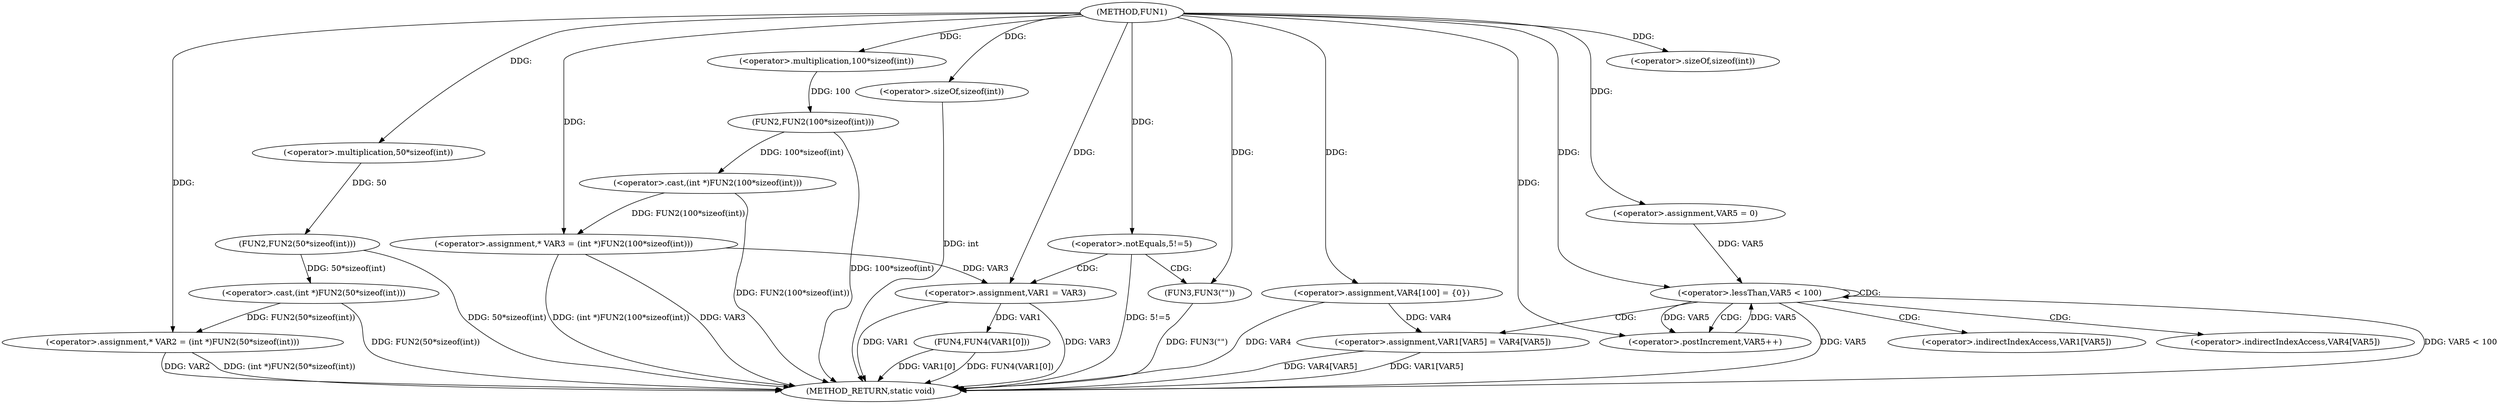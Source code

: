 digraph FUN1 {  
"1000100" [label = "(METHOD,FUN1)" ]
"1000162" [label = "(METHOD_RETURN,static void)" ]
"1000104" [label = "(<operator>.assignment,* VAR2 = (int *)FUN2(50*sizeof(int)))" ]
"1000106" [label = "(<operator>.cast,(int *)FUN2(50*sizeof(int)))" ]
"1000108" [label = "(FUN2,FUN2(50*sizeof(int)))" ]
"1000109" [label = "(<operator>.multiplication,50*sizeof(int))" ]
"1000111" [label = "(<operator>.sizeOf,sizeof(int))" ]
"1000114" [label = "(<operator>.assignment,* VAR3 = (int *)FUN2(100*sizeof(int)))" ]
"1000116" [label = "(<operator>.cast,(int *)FUN2(100*sizeof(int)))" ]
"1000118" [label = "(FUN2,FUN2(100*sizeof(int)))" ]
"1000119" [label = "(<operator>.multiplication,100*sizeof(int))" ]
"1000121" [label = "(<operator>.sizeOf,sizeof(int))" ]
"1000124" [label = "(<operator>.notEquals,5!=5)" ]
"1000128" [label = "(FUN3,FUN3(\"\"))" ]
"1000132" [label = "(<operator>.assignment,VAR1 = VAR3)" ]
"1000137" [label = "(<operator>.assignment,VAR4[100] = {0})" ]
"1000142" [label = "(<operator>.assignment,VAR5 = 0)" ]
"1000145" [label = "(<operator>.lessThan,VAR5 < 100)" ]
"1000148" [label = "(<operator>.postIncrement,VAR5++)" ]
"1000151" [label = "(<operator>.assignment,VAR1[VAR5] = VAR4[VAR5])" ]
"1000158" [label = "(FUN4,FUN4(VAR1[0]))" ]
"1000152" [label = "(<operator>.indirectIndexAccess,VAR1[VAR5])" ]
"1000155" [label = "(<operator>.indirectIndexAccess,VAR4[VAR5])" ]
  "1000158" -> "1000162"  [ label = "DDG: VAR1[0]"] 
  "1000106" -> "1000162"  [ label = "DDG: FUN2(50*sizeof(int))"] 
  "1000104" -> "1000162"  [ label = "DDG: VAR2"] 
  "1000151" -> "1000162"  [ label = "DDG: VAR1[VAR5]"] 
  "1000116" -> "1000162"  [ label = "DDG: FUN2(100*sizeof(int))"] 
  "1000132" -> "1000162"  [ label = "DDG: VAR1"] 
  "1000118" -> "1000162"  [ label = "DDG: 100*sizeof(int)"] 
  "1000145" -> "1000162"  [ label = "DDG: VAR5"] 
  "1000114" -> "1000162"  [ label = "DDG: (int *)FUN2(100*sizeof(int))"] 
  "1000124" -> "1000162"  [ label = "DDG: 5!=5"] 
  "1000151" -> "1000162"  [ label = "DDG: VAR4[VAR5]"] 
  "1000158" -> "1000162"  [ label = "DDG: FUN4(VAR1[0])"] 
  "1000132" -> "1000162"  [ label = "DDG: VAR3"] 
  "1000114" -> "1000162"  [ label = "DDG: VAR3"] 
  "1000121" -> "1000162"  [ label = "DDG: int"] 
  "1000145" -> "1000162"  [ label = "DDG: VAR5 < 100"] 
  "1000128" -> "1000162"  [ label = "DDG: FUN3(\"\")"] 
  "1000137" -> "1000162"  [ label = "DDG: VAR4"] 
  "1000104" -> "1000162"  [ label = "DDG: (int *)FUN2(50*sizeof(int))"] 
  "1000108" -> "1000162"  [ label = "DDG: 50*sizeof(int)"] 
  "1000106" -> "1000104"  [ label = "DDG: FUN2(50*sizeof(int))"] 
  "1000100" -> "1000104"  [ label = "DDG: "] 
  "1000108" -> "1000106"  [ label = "DDG: 50*sizeof(int)"] 
  "1000109" -> "1000108"  [ label = "DDG: 50"] 
  "1000100" -> "1000109"  [ label = "DDG: "] 
  "1000100" -> "1000111"  [ label = "DDG: "] 
  "1000116" -> "1000114"  [ label = "DDG: FUN2(100*sizeof(int))"] 
  "1000100" -> "1000114"  [ label = "DDG: "] 
  "1000118" -> "1000116"  [ label = "DDG: 100*sizeof(int)"] 
  "1000119" -> "1000118"  [ label = "DDG: 100"] 
  "1000100" -> "1000119"  [ label = "DDG: "] 
  "1000100" -> "1000121"  [ label = "DDG: "] 
  "1000100" -> "1000124"  [ label = "DDG: "] 
  "1000100" -> "1000128"  [ label = "DDG: "] 
  "1000114" -> "1000132"  [ label = "DDG: VAR3"] 
  "1000100" -> "1000132"  [ label = "DDG: "] 
  "1000100" -> "1000137"  [ label = "DDG: "] 
  "1000100" -> "1000142"  [ label = "DDG: "] 
  "1000148" -> "1000145"  [ label = "DDG: VAR5"] 
  "1000142" -> "1000145"  [ label = "DDG: VAR5"] 
  "1000100" -> "1000145"  [ label = "DDG: "] 
  "1000145" -> "1000148"  [ label = "DDG: VAR5"] 
  "1000100" -> "1000148"  [ label = "DDG: "] 
  "1000137" -> "1000151"  [ label = "DDG: VAR4"] 
  "1000132" -> "1000158"  [ label = "DDG: VAR1"] 
  "1000124" -> "1000132"  [ label = "CDG: "] 
  "1000124" -> "1000128"  [ label = "CDG: "] 
  "1000145" -> "1000155"  [ label = "CDG: "] 
  "1000145" -> "1000151"  [ label = "CDG: "] 
  "1000145" -> "1000145"  [ label = "CDG: "] 
  "1000145" -> "1000152"  [ label = "CDG: "] 
  "1000145" -> "1000148"  [ label = "CDG: "] 
}
